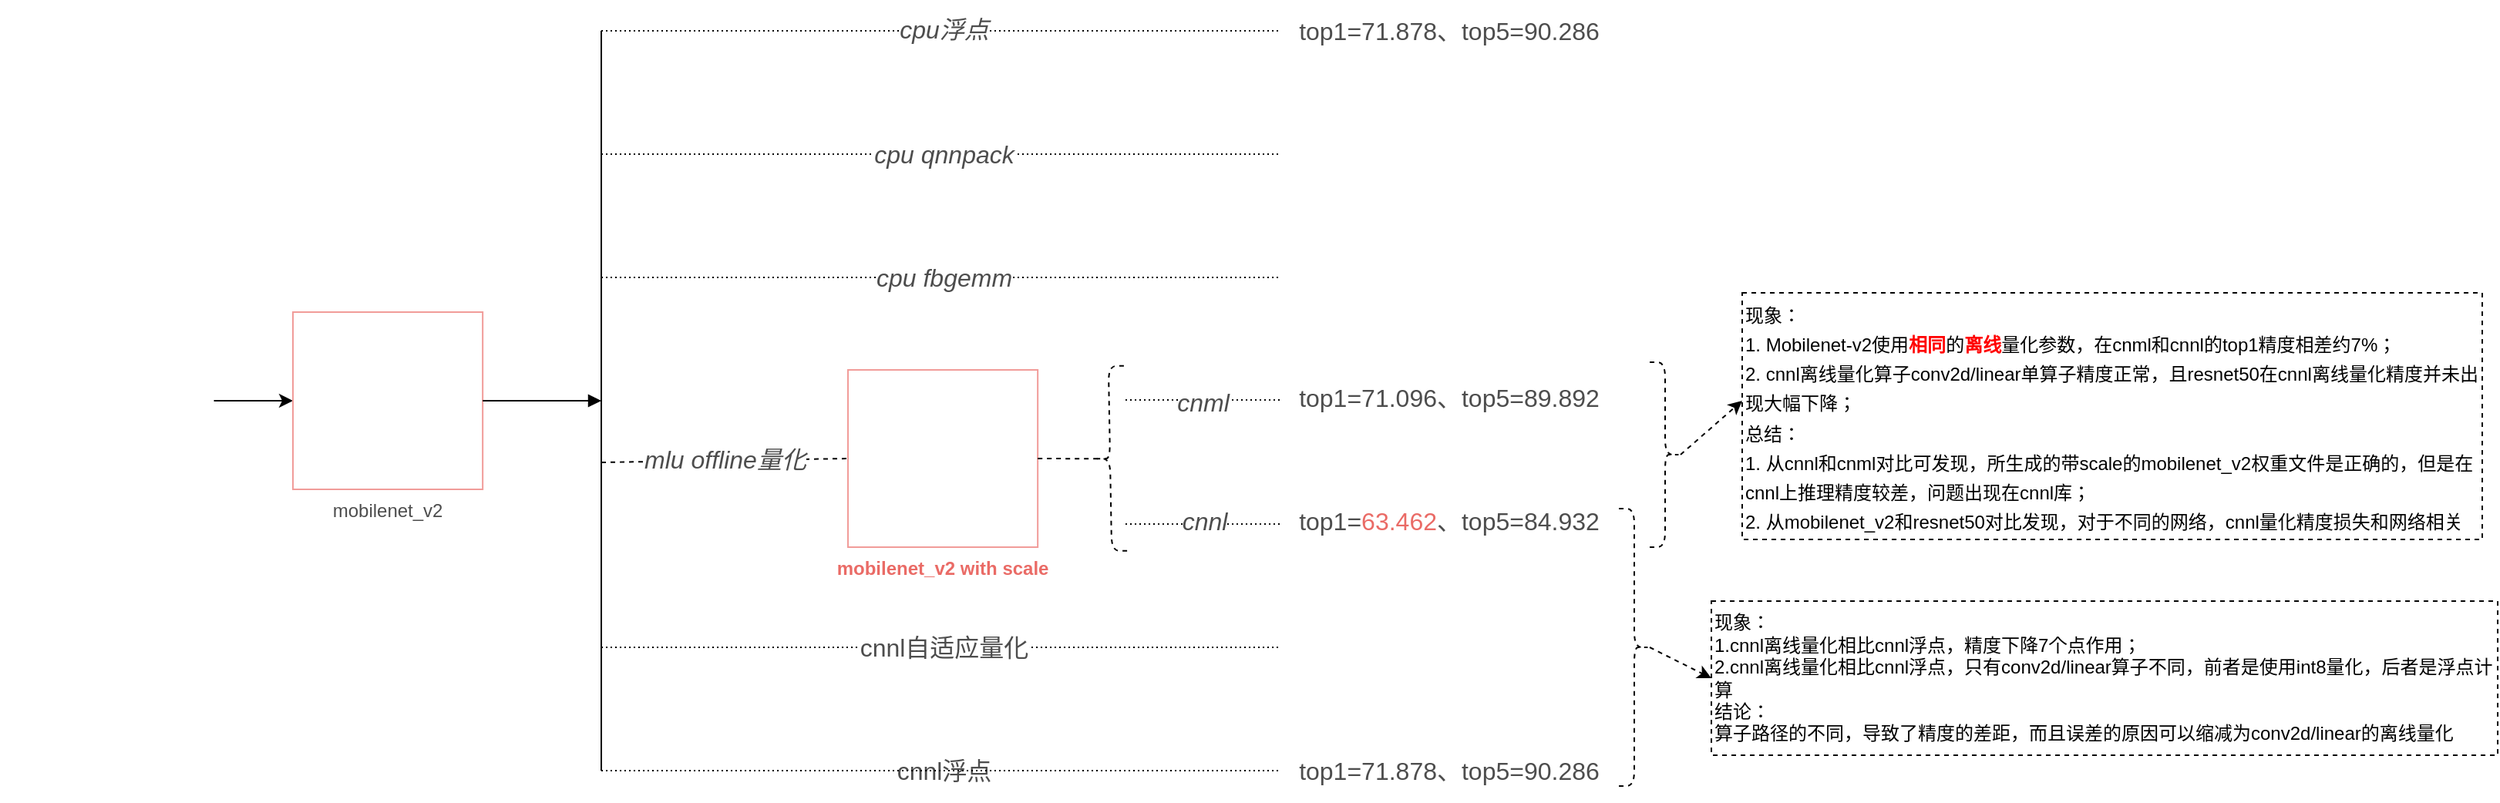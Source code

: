 <mxfile version="15.9.1" type="github">
  <diagram id="Zg7ktQxFH2tfBIdX8OJX" name="Page-1">
    <mxGraphModel dx="1350" dy="773" grid="1" gridSize="10" guides="1" tooltips="1" connect="1" arrows="1" fold="1" page="1" pageScale="1" pageWidth="827" pageHeight="1169" math="0" shadow="0">
      <root>
        <mxCell id="0" />
        <mxCell id="1" parent="0" />
        <mxCell id="N1ahAjAl8G-8Hh2oC9Ne-5" value="" style="edgeStyle=orthogonalEdgeStyle;rounded=0;orthogonalLoop=1;jettySize=auto;html=1;fontColor=#4D4D4D;" edge="1" parent="1" source="N1ahAjAl8G-8Hh2oC9Ne-3" target="N1ahAjAl8G-8Hh2oC9Ne-4">
          <mxGeometry relative="1" as="geometry" />
        </mxCell>
        <mxCell id="N1ahAjAl8G-8Hh2oC9Ne-3" value="" style="shape=image;imageAspect=0;aspect=fixed;verticalLabelPosition=bottom;verticalAlign=top;image=https://camo.githubusercontent.com/40cec02610e68dfbc74d01b8caa7ce5e097d8ae3404e59579d9306a4077fa3aa/68747470733a2f2f746f7263682e6d6c76657273652e6f72672f6373732f696d616765732f6865782f746f726368766973696f6e2e706e67;fontColor=#4D4D4D;" vertex="1" parent="1">
          <mxGeometry x="10" y="240" width="138.77" height="160" as="geometry" />
        </mxCell>
        <mxCell id="N1ahAjAl8G-8Hh2oC9Ne-4" value="mobilenet_v2" style="shape=image;imageAspect=0;aspect=fixed;verticalLabelPosition=bottom;verticalAlign=top;image=https://raw.githubusercontent.com/nnUyi/MobileNet_V2/master/figure/bottleneck_residual_block.png;imageBorder=#F19C99;fontColor=#4D4D4D;" vertex="1" parent="1">
          <mxGeometry x="200" y="262.5" width="123.08" height="115" as="geometry" />
        </mxCell>
        <mxCell id="N1ahAjAl8G-8Hh2oC9Ne-10" value="" style="endArrow=block;html=1;rounded=0;exitX=1;exitY=0.5;exitDx=0;exitDy=0;fontColor=#4D4D4D;endFill=1;" edge="1" parent="1" source="N1ahAjAl8G-8Hh2oC9Ne-4">
          <mxGeometry width="50" height="50" relative="1" as="geometry">
            <mxPoint x="580" y="310" as="sourcePoint" />
            <mxPoint x="400" y="320" as="targetPoint" />
          </mxGeometry>
        </mxCell>
        <mxCell id="N1ahAjAl8G-8Hh2oC9Ne-11" value="" style="endArrow=none;html=1;rounded=0;fontColor=#4D4D4D;" edge="1" parent="1">
          <mxGeometry width="50" height="50" relative="1" as="geometry">
            <mxPoint x="400" y="560" as="sourcePoint" />
            <mxPoint x="400" y="80" as="targetPoint" />
          </mxGeometry>
        </mxCell>
        <mxCell id="N1ahAjAl8G-8Hh2oC9Ne-12" value="" style="endArrow=none;html=1;rounded=0;fontColor=#4D4D4D;dashed=1;dashPattern=1 2;" edge="1" parent="1">
          <mxGeometry width="50" height="50" relative="1" as="geometry">
            <mxPoint x="400" y="80" as="sourcePoint" />
            <mxPoint x="840" y="80" as="targetPoint" />
          </mxGeometry>
        </mxCell>
        <mxCell id="N1ahAjAl8G-8Hh2oC9Ne-14" value="&lt;font size=&quot;1&quot;&gt;&lt;i style=&quot;font-size: 16px&quot;&gt;cpu浮点&lt;/i&gt;&lt;/font&gt;" style="edgeLabel;html=1;align=center;verticalAlign=middle;resizable=0;points=[];fontColor=#4D4D4D;" vertex="1" connectable="0" parent="N1ahAjAl8G-8Hh2oC9Ne-12">
          <mxGeometry x="0.3" y="1" relative="1" as="geometry">
            <mxPoint x="-64" as="offset" />
          </mxGeometry>
        </mxCell>
        <mxCell id="N1ahAjAl8G-8Hh2oC9Ne-13" value="" style="endArrow=none;html=1;rounded=0;fontColor=#4D4D4D;dashed=1;dashPattern=1 2;" edge="1" parent="1">
          <mxGeometry width="50" height="50" relative="1" as="geometry">
            <mxPoint x="400" y="160" as="sourcePoint" />
            <mxPoint x="840" y="160" as="targetPoint" />
          </mxGeometry>
        </mxCell>
        <mxCell id="N1ahAjAl8G-8Hh2oC9Ne-15" value="&lt;font size=&quot;1&quot;&gt;&lt;i style=&quot;font-size: 16px&quot;&gt;cpu qnnpack&lt;/i&gt;&lt;/font&gt;" style="edgeLabel;html=1;align=center;verticalAlign=middle;resizable=0;points=[];fontColor=#4D4D4D;" vertex="1" connectable="0" parent="N1ahAjAl8G-8Hh2oC9Ne-13">
          <mxGeometry x="0.283" relative="1" as="geometry">
            <mxPoint x="-61" as="offset" />
          </mxGeometry>
        </mxCell>
        <mxCell id="N1ahAjAl8G-8Hh2oC9Ne-16" value="" style="endArrow=none;html=1;rounded=0;fontColor=#4D4D4D;dashed=1;dashPattern=1 2;" edge="1" parent="1">
          <mxGeometry width="50" height="50" relative="1" as="geometry">
            <mxPoint x="400" y="240" as="sourcePoint" />
            <mxPoint x="840" y="240" as="targetPoint" />
          </mxGeometry>
        </mxCell>
        <mxCell id="N1ahAjAl8G-8Hh2oC9Ne-17" value="&lt;font style=&quot;font-size: 16px&quot;&gt;&lt;i&gt;cpu fbgemm&lt;/i&gt;&lt;/font&gt;" style="edgeLabel;html=1;align=center;verticalAlign=middle;resizable=0;points=[];fontColor=#4D4D4D;" vertex="1" connectable="0" parent="N1ahAjAl8G-8Hh2oC9Ne-16">
          <mxGeometry x="0.283" relative="1" as="geometry">
            <mxPoint x="-61" as="offset" />
          </mxGeometry>
        </mxCell>
        <mxCell id="N1ahAjAl8G-8Hh2oC9Ne-19" value="" style="endArrow=none;html=1;rounded=0;entryX=0;entryY=0.5;entryDx=0;entryDy=0;fontColor=#4D4D4D;dashed=1;" edge="1" parent="1" target="N1ahAjAl8G-8Hh2oC9Ne-25">
          <mxGeometry width="50" height="50" relative="1" as="geometry">
            <mxPoint x="400" y="360" as="sourcePoint" />
            <mxPoint x="520" y="360" as="targetPoint" />
          </mxGeometry>
        </mxCell>
        <mxCell id="N1ahAjAl8G-8Hh2oC9Ne-20" value="&lt;font style=&quot;font-size: 16px&quot;&gt;&lt;i&gt;mlu offline量化&lt;/i&gt;&lt;/font&gt;" style="edgeLabel;html=1;align=center;verticalAlign=middle;resizable=0;points=[];fontColor=#4D4D4D;" vertex="1" connectable="0" parent="N1ahAjAl8G-8Hh2oC9Ne-19">
          <mxGeometry x="0.283" relative="1" as="geometry">
            <mxPoint x="-23" y="-1" as="offset" />
          </mxGeometry>
        </mxCell>
        <mxCell id="N1ahAjAl8G-8Hh2oC9Ne-21" value="" style="endArrow=none;html=1;rounded=0;fontColor=#4D4D4D;dashed=1;dashPattern=1 2;" edge="1" parent="1">
          <mxGeometry width="50" height="50" relative="1" as="geometry">
            <mxPoint x="400" y="480" as="sourcePoint" />
            <mxPoint x="840" y="480" as="targetPoint" />
          </mxGeometry>
        </mxCell>
        <mxCell id="N1ahAjAl8G-8Hh2oC9Ne-22" value="&lt;font style=&quot;font-size: 16px&quot;&gt;cnnl浮点&lt;/font&gt;" style="edgeLabel;html=1;align=center;verticalAlign=middle;resizable=0;points=[];fontColor=#4D4D4D;" vertex="1" connectable="0" parent="N1ahAjAl8G-8Hh2oC9Ne-21">
          <mxGeometry x="0.3" y="1" relative="1" as="geometry">
            <mxPoint x="-64" y="81" as="offset" />
          </mxGeometry>
        </mxCell>
        <mxCell id="N1ahAjAl8G-8Hh2oC9Ne-23" value="" style="endArrow=none;html=1;rounded=0;fontColor=#4D4D4D;dashed=1;dashPattern=1 2;" edge="1" parent="1">
          <mxGeometry width="50" height="50" relative="1" as="geometry">
            <mxPoint x="400" y="560" as="sourcePoint" />
            <mxPoint x="840" y="560" as="targetPoint" />
          </mxGeometry>
        </mxCell>
        <mxCell id="N1ahAjAl8G-8Hh2oC9Ne-24" value="&lt;font style=&quot;font-size: 16px&quot;&gt;cnnl自适应量化&lt;/font&gt;" style="edgeLabel;html=1;align=center;verticalAlign=middle;resizable=0;points=[];fontColor=#4D4D4D;" vertex="1" connectable="0" parent="N1ahAjAl8G-8Hh2oC9Ne-23">
          <mxGeometry x="0.3" y="1" relative="1" as="geometry">
            <mxPoint x="-64" y="-79" as="offset" />
          </mxGeometry>
        </mxCell>
        <mxCell id="N1ahAjAl8G-8Hh2oC9Ne-25" value="mobilenet_v2 with scale" style="shape=image;imageAspect=0;aspect=fixed;verticalLabelPosition=bottom;verticalAlign=top;image=https://raw.githubusercontent.com/nnUyi/MobileNet_V2/master/figure/bottleneck_residual_block.png;imageBorder=#F19C99;fontStyle=1;fontColor=#EA6B66;" vertex="1" parent="1">
          <mxGeometry x="560" y="300" width="123.08" height="115" as="geometry" />
        </mxCell>
        <mxCell id="N1ahAjAl8G-8Hh2oC9Ne-26" value="" style="shape=curlyBracket;whiteSpace=wrap;html=1;rounded=1;flipH=1;fontColor=#4D4D4D;rotation=-181;dashed=1;" vertex="1" parent="1">
          <mxGeometry x="720" y="297.5" width="20" height="120" as="geometry" />
        </mxCell>
        <mxCell id="N1ahAjAl8G-8Hh2oC9Ne-29" value="" style="endArrow=none;html=1;rounded=0;fontColor=#4D4D4D;exitX=1;exitY=0.5;exitDx=0;exitDy=0;entryX=0.1;entryY=0.5;entryDx=0;entryDy=0;entryPerimeter=0;dashed=1;" edge="1" parent="1" source="N1ahAjAl8G-8Hh2oC9Ne-25" target="N1ahAjAl8G-8Hh2oC9Ne-26">
          <mxGeometry width="50" height="50" relative="1" as="geometry">
            <mxPoint x="740" y="550" as="sourcePoint" />
            <mxPoint x="790" y="500" as="targetPoint" />
          </mxGeometry>
        </mxCell>
        <mxCell id="N1ahAjAl8G-8Hh2oC9Ne-34" value="" style="endArrow=none;html=1;rounded=0;fontColor=#4D4D4D;dashed=1;dashPattern=1 2;" edge="1" parent="1">
          <mxGeometry width="50" height="50" relative="1" as="geometry">
            <mxPoint x="740" y="319.5" as="sourcePoint" />
            <mxPoint x="840" y="319.5" as="targetPoint" />
          </mxGeometry>
        </mxCell>
        <mxCell id="N1ahAjAl8G-8Hh2oC9Ne-36" value="&lt;font style=&quot;font-size: 16px&quot;&gt;&lt;i&gt;cnml&lt;/i&gt;&lt;/font&gt;" style="edgeLabel;html=1;align=center;verticalAlign=middle;resizable=0;points=[];fontColor=#4D4D4D;" vertex="1" connectable="0" parent="N1ahAjAl8G-8Hh2oC9Ne-34">
          <mxGeometry x="0.333" y="-1" relative="1" as="geometry">
            <mxPoint x="-17" as="offset" />
          </mxGeometry>
        </mxCell>
        <mxCell id="N1ahAjAl8G-8Hh2oC9Ne-35" value="" style="endArrow=none;html=1;rounded=0;fontColor=#4D4D4D;dashed=1;dashPattern=1 2;" edge="1" parent="1">
          <mxGeometry width="50" height="50" relative="1" as="geometry">
            <mxPoint x="740" y="400" as="sourcePoint" />
            <mxPoint x="840" y="400" as="targetPoint" />
          </mxGeometry>
        </mxCell>
        <mxCell id="N1ahAjAl8G-8Hh2oC9Ne-37" value="&lt;i&gt;&lt;font style=&quot;font-size: 16px&quot;&gt;cnnl&lt;/font&gt;&lt;/i&gt;" style="edgeLabel;html=1;align=center;verticalAlign=middle;resizable=0;points=[];fontColor=#4D4D4D;" vertex="1" connectable="0" parent="N1ahAjAl8G-8Hh2oC9Ne-35">
          <mxGeometry x="0.405" y="2" relative="1" as="geometry">
            <mxPoint x="-20" as="offset" />
          </mxGeometry>
        </mxCell>
        <mxCell id="N1ahAjAl8G-8Hh2oC9Ne-38" value="top1=71.096、top5=89.892" style="text;html=1;strokeColor=none;fillColor=none;align=center;verticalAlign=middle;whiteSpace=wrap;rounded=0;fontSize=16;fontColor=#4D4D4D;" vertex="1" parent="1">
          <mxGeometry x="840" y="297.5" width="220" height="40" as="geometry" />
        </mxCell>
        <mxCell id="N1ahAjAl8G-8Hh2oC9Ne-39" value="top1=&lt;font color=&quot;#ea6b66&quot;&gt;63.462&lt;/font&gt;、top5=84.932" style="text;html=1;strokeColor=none;fillColor=none;align=center;verticalAlign=middle;whiteSpace=wrap;rounded=0;fontSize=16;fontColor=#4D4D4D;" vertex="1" parent="1">
          <mxGeometry x="840" y="377.5" width="220" height="40" as="geometry" />
        </mxCell>
        <mxCell id="N1ahAjAl8G-8Hh2oC9Ne-40" value="top1=71.878、top5=90.286" style="text;html=1;strokeColor=none;fillColor=none;align=center;verticalAlign=middle;whiteSpace=wrap;rounded=0;fontSize=16;fontColor=#4D4D4D;" vertex="1" parent="1">
          <mxGeometry x="840" y="60" width="220" height="40" as="geometry" />
        </mxCell>
        <mxCell id="N1ahAjAl8G-8Hh2oC9Ne-41" value="top1=71.878、top5=90.286" style="text;html=1;strokeColor=none;fillColor=none;align=center;verticalAlign=middle;whiteSpace=wrap;rounded=0;fontSize=16;fontColor=#4D4D4D;" vertex="1" parent="1">
          <mxGeometry x="840" y="540" width="220" height="40" as="geometry" />
        </mxCell>
        <mxCell id="N1ahAjAl8G-8Hh2oC9Ne-42" value="" style="shape=curlyBracket;whiteSpace=wrap;html=1;rounded=1;flipH=1;dashed=1;fontSize=16;fontColor=#EA6B66;" vertex="1" parent="1">
          <mxGeometry x="1080" y="295" width="20" height="120" as="geometry" />
        </mxCell>
        <mxCell id="N1ahAjAl8G-8Hh2oC9Ne-43" value="&lt;font style=&quot;font-size: 12px&quot;&gt;&lt;font color=&quot;#000000&quot;&gt;现象：&lt;br&gt;1. Mobilenet-v2使用&lt;/font&gt;&lt;font color=&quot;#ff0000&quot;&gt;&lt;b&gt;相同&lt;/b&gt;&lt;/font&gt;&lt;font color=&quot;#000000&quot;&gt;的&lt;/font&gt;&lt;b&gt;&lt;font color=&quot;#ff0000&quot;&gt;离线&lt;/font&gt;&lt;/b&gt;&lt;font color=&quot;#000000&quot;&gt;量化参数，在cnml和cnnl的top1精度相差约7%；&lt;br&gt;2. cnnl离线量化算子conv2d/linear单算子精度正常，且resnet50在cnnl离线量化精度并未出现大幅下降；&lt;br&gt;总结：&lt;br&gt;1. 从cnnl和cnml对比可发现，所生成的带scale的mobilenet_v2权重文件是正确的，但是在cnnl上推理精度较差，问题出现在cnnl库；&lt;br&gt;2. 从mobilenet_v2和resnet50对比发现，对于不同的网络，cnnl量化精度损失和网络相关&lt;br&gt;&lt;/font&gt;&lt;/font&gt;" style="text;html=1;strokeColor=default;fillColor=none;align=left;verticalAlign=middle;whiteSpace=wrap;rounded=0;dashed=1;fontSize=16;fontColor=#EA6B66;" vertex="1" parent="1">
          <mxGeometry x="1140" y="250" width="480" height="160" as="geometry" />
        </mxCell>
        <mxCell id="N1ahAjAl8G-8Hh2oC9Ne-45" value="" style="shape=curlyBracket;whiteSpace=wrap;html=1;rounded=1;flipH=1;dashed=1;fontSize=12;fontColor=#FF0000;" vertex="1" parent="1">
          <mxGeometry x="1060" y="390" width="20" height="180" as="geometry" />
        </mxCell>
        <mxCell id="N1ahAjAl8G-8Hh2oC9Ne-46" value="&lt;font color=&quot;#000000&quot;&gt;现象：&lt;br&gt;1.cnnl离线量化相比cnnl浮点，精度下降7个点作用；&lt;br&gt;2.cnnl离线量化相比cnnl浮点，只有conv2d/linear算子不同，前者是使用int8量化，后者是浮点计算&lt;br&gt;结论：&lt;br&gt;算子路径的不同，导致了精度的差距，而且误差的原因可以缩减为conv2d/linear的离线量化&lt;br&gt;&lt;/font&gt;" style="text;html=1;strokeColor=default;fillColor=none;align=left;verticalAlign=middle;whiteSpace=wrap;rounded=0;dashed=1;fontSize=12;fontColor=#FF0000;" vertex="1" parent="1">
          <mxGeometry x="1120" y="450" width="510" height="100" as="geometry" />
        </mxCell>
        <mxCell id="N1ahAjAl8G-8Hh2oC9Ne-47" value="" style="endArrow=classic;html=1;rounded=0;dashed=1;fontSize=12;fontColor=#000000;entryX=0;entryY=0.5;entryDx=0;entryDy=0;" edge="1" parent="1" target="N1ahAjAl8G-8Hh2oC9Ne-46">
          <mxGeometry width="50" height="50" relative="1" as="geometry">
            <mxPoint x="1080" y="480" as="sourcePoint" />
            <mxPoint x="1130" y="430" as="targetPoint" />
          </mxGeometry>
        </mxCell>
        <mxCell id="N1ahAjAl8G-8Hh2oC9Ne-48" value="" style="endArrow=classic;html=1;rounded=0;dashed=1;fontSize=12;fontColor=#000000;" edge="1" parent="1">
          <mxGeometry width="50" height="50" relative="1" as="geometry">
            <mxPoint x="1100" y="355" as="sourcePoint" />
            <mxPoint x="1140" y="320" as="targetPoint" />
          </mxGeometry>
        </mxCell>
      </root>
    </mxGraphModel>
  </diagram>
</mxfile>
